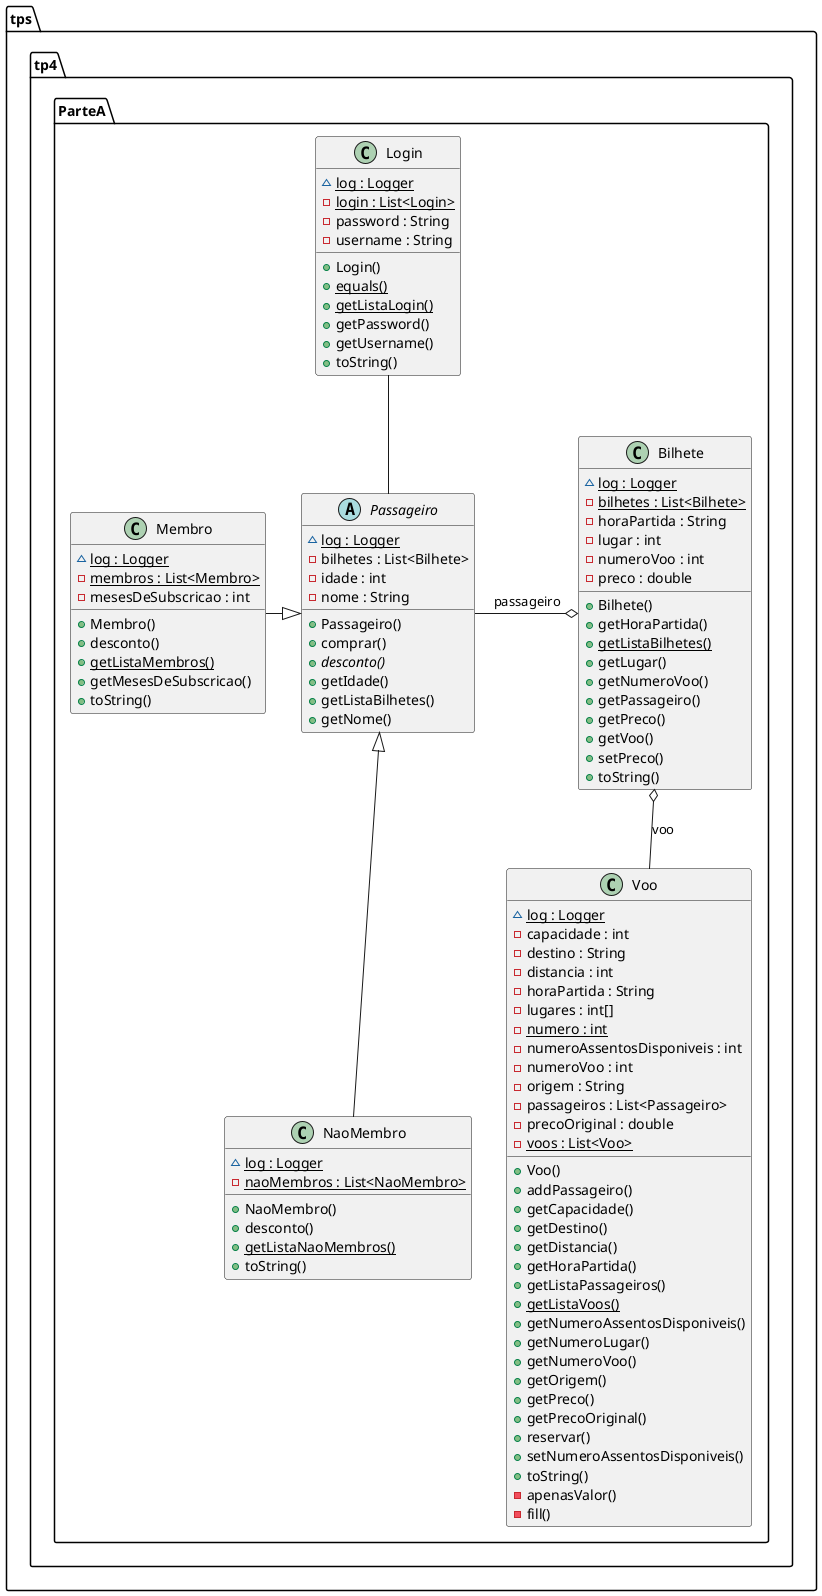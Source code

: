 @startuml


  

      class tps.tp4.ParteA.Bilhete {
          {static} ~ log : Logger
          {static} - bilhetes : List<Bilhete>
          - horaPartida : String
          - lugar : int
          - numeroVoo : int
          - preco : double
          + Bilhete()
          + getHoraPartida()
          {static} + getListaBilhetes()
          + getLugar()
          + getNumeroVoo()
          + getPassageiro()
          + getPreco()
          + getVoo()
          + setPreco()
          + toString()
      }


  

      class tps.tp4.ParteA.Login {
          {static} ~ log : Logger
          {static} - login : List<Login>
          - password : String
          - username : String
          + Login()
          {static} + equals()
          {static} + getListaLogin()
          + getPassword()
          + getUsername()
          + toString()
      }


  

      class tps.tp4.ParteA.Membro {
          {static} ~ log : Logger
          {static} - membros : List<Membro>
          - mesesDeSubscricao : int
          + Membro()
          + desconto()
          {static} + getListaMembros()
          + getMesesDeSubscricao()
          + toString()
      }


  

      class tps.tp4.ParteA.NaoMembro {
          {static} ~ log : Logger
          {static} - naoMembros : List<NaoMembro>
          + NaoMembro()
          + desconto()
          {static} + getListaNaoMembros()
          + toString()
      }


  

      abstract class tps.tp4.ParteA.Passageiro {
          {static} ~ log : Logger
          - bilhetes : List<Bilhete>
          - idade : int
          - nome : String
          + Passageiro()
          + comprar()
          {abstract} + desconto()
          + getIdade()
          + getListaBilhetes()
          + getNome()
      }


  

      class tps.tp4.ParteA.Voo {
          {static} ~ log : Logger
          - capacidade : int
          - destino : String
          - distancia : int
          - horaPartida : String
          - lugares : int[]
          {static} - numero : int
          - numeroAssentosDisponiveis : int
          - numeroVoo : int
          - origem : String
          - passageiros : List<Passageiro>
          - precoOriginal : double
          {static} - voos : List<Voo>
          + Voo()
          + addPassageiro()
          + getCapacidade()
          + getDestino()
          + getDistancia()
          + getHoraPartida()
          + getListaPassageiros()
          {static} + getListaVoos()
          + getNumeroAssentosDisponiveis()
          + getNumeroLugar()
          + getNumeroVoo()
          + getOrigem()
          + getPreco()
          + getPrecoOriginal()
          + reservar()
          + setNumeroAssentosDisponiveis()
          + toString()
          - apenasValor()
          - fill()
      }


  
  tps.tp4.ParteA.Login -down- tps.tp4.ParteA.Passageiro
  tps.tp4.ParteA.Bilhete o-left- tps.tp4.ParteA.Passageiro : passageiro
  tps.tp4.ParteA.Bilhete o-down- tps.tp4.ParteA.Voo : voo
  tps.tp4.ParteA.Membro -right-|> tps.tp4.ParteA.Passageiro
  tps.tp4.ParteA.NaoMembro -up-|> tps.tp4.ParteA.Passageiro

@enduml
